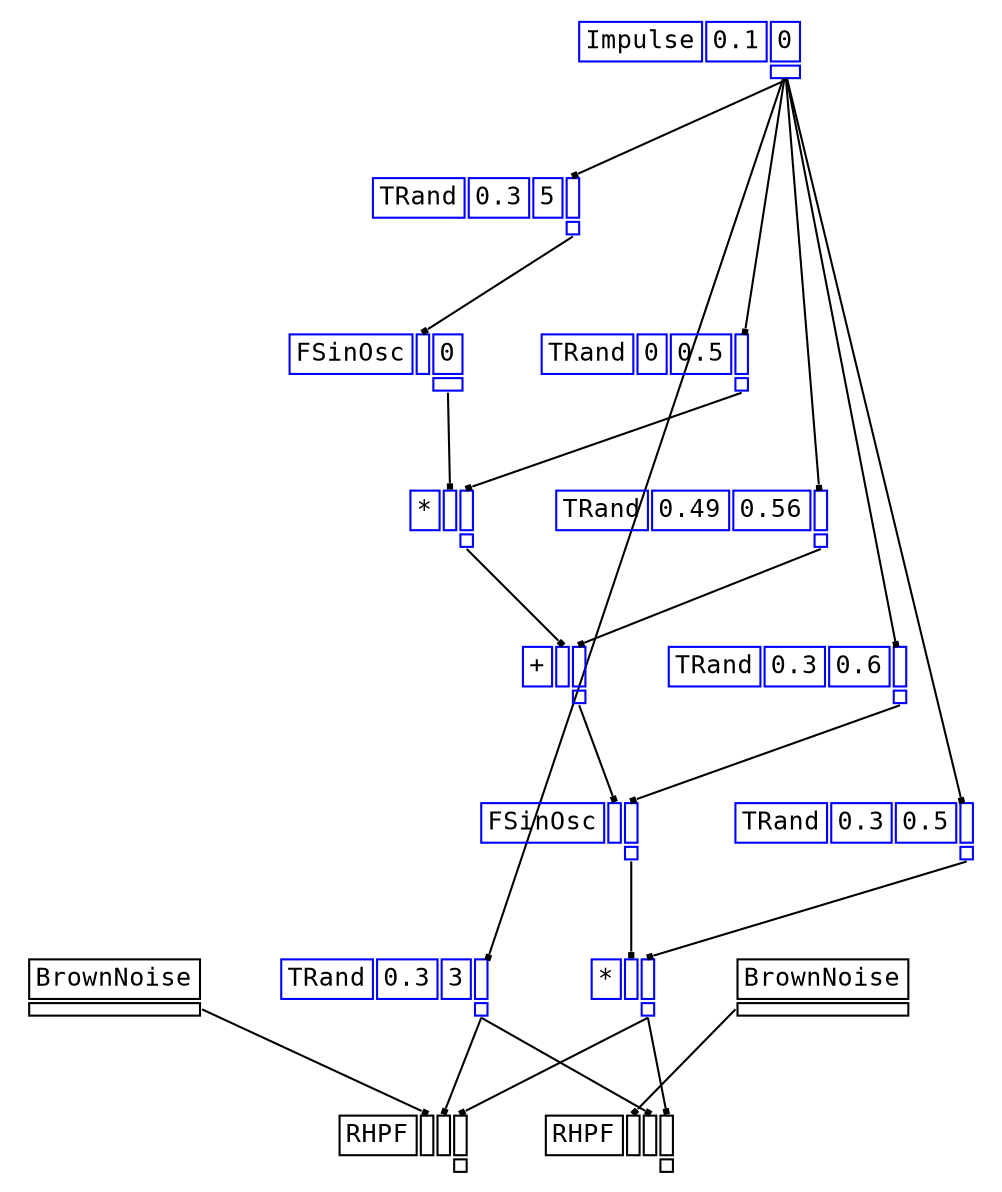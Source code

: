 digraph Anonymous {
graph [splines=false];
node [fontsize=12,fontname="Courier"];
edge [arrowhead=box,arrowsize=0.25];
u_0[shape="plaintext",color="black",label=<<TABLE BORDER="0" CELLBORDER="1"><TR><TD>BrownNoise</TD></TR><TR><TD PORT="o_0" ID="u_0:o_0"></TD></TR></TABLE>>];
u_5[shape="plaintext",color="blue",label=<<TABLE BORDER="0" CELLBORDER="1"><TR><TD>Impulse</TD><TD ID="u_5:K_0">0.1</TD><TD ID="u_5:K_1">0</TD></TR><TR><TD BORDER="0"></TD><TD BORDER="0"></TD><TD PORT="o_0" ID="u_5:o_0"></TD></TR></TABLE>>];
u_6[shape="plaintext",color="blue",label=<<TABLE BORDER="0" CELLBORDER="1"><TR><TD>TRand</TD><TD ID="u_6:K_0">0.3</TD><TD ID="u_6:K_1">3</TD><TD PORT="i_2" ID="u_6:i_2"></TD></TR><TR><TD BORDER="0"></TD><TD BORDER="0"></TD><TD BORDER="0"></TD><TD PORT="o_0" ID="u_6:o_0"></TD></TR></TABLE>>];
u_8[shape="plaintext",color="blue",label=<<TABLE BORDER="0" CELLBORDER="1"><TR><TD>TRand</TD><TD ID="u_8:K_0">0.3</TD><TD ID="u_8:K_1">5</TD><TD PORT="i_2" ID="u_8:i_2"></TD></TR><TR><TD BORDER="0"></TD><TD BORDER="0"></TD><TD BORDER="0"></TD><TD PORT="o_0" ID="u_8:o_0"></TD></TR></TABLE>>];
u_9[shape="plaintext",color="blue",label=<<TABLE BORDER="0" CELLBORDER="1"><TR><TD>FSinOsc</TD><TD PORT="i_0" ID="u_9:i_0"></TD><TD ID="u_9:K_1">0</TD></TR><TR><TD BORDER="0"></TD><TD BORDER="0"></TD><TD PORT="o_0" ID="u_9:o_0"></TD></TR></TABLE>>];
u_11[shape="plaintext",color="blue",label=<<TABLE BORDER="0" CELLBORDER="1"><TR><TD>TRand</TD><TD ID="u_11:K_0">0</TD><TD ID="u_11:K_1">0.5</TD><TD PORT="i_2" ID="u_11:i_2"></TD></TR><TR><TD BORDER="0"></TD><TD BORDER="0"></TD><TD BORDER="0"></TD><TD PORT="o_0" ID="u_11:o_0"></TD></TR></TABLE>>];
u_12[shape="plaintext",color="blue",label=<<TABLE BORDER="0" CELLBORDER="1"><TR><TD>*</TD><TD PORT="i_0" ID="u_12:i_0"></TD><TD PORT="i_1" ID="u_12:i_1"></TD></TR><TR><TD BORDER="0"></TD><TD BORDER="0"></TD><TD PORT="o_0" ID="u_12:o_0"></TD></TR></TABLE>>];
u_15[shape="plaintext",color="blue",label=<<TABLE BORDER="0" CELLBORDER="1"><TR><TD>TRand</TD><TD ID="u_15:K_0">0.49</TD><TD ID="u_15:K_1">0.56</TD><TD PORT="i_2" ID="u_15:i_2"></TD></TR><TR><TD BORDER="0"></TD><TD BORDER="0"></TD><TD BORDER="0"></TD><TD PORT="o_0" ID="u_15:o_0"></TD></TR></TABLE>>];
u_16[shape="plaintext",color="blue",label=<<TABLE BORDER="0" CELLBORDER="1"><TR><TD>+</TD><TD PORT="i_0" ID="u_16:i_0"></TD><TD PORT="i_1" ID="u_16:i_1"></TD></TR><TR><TD BORDER="0"></TD><TD BORDER="0"></TD><TD PORT="o_0" ID="u_16:o_0"></TD></TR></TABLE>>];
u_18[shape="plaintext",color="blue",label=<<TABLE BORDER="0" CELLBORDER="1"><TR><TD>TRand</TD><TD ID="u_18:K_0">0.3</TD><TD ID="u_18:K_1">0.6</TD><TD PORT="i_2" ID="u_18:i_2"></TD></TR><TR><TD BORDER="0"></TD><TD BORDER="0"></TD><TD BORDER="0"></TD><TD PORT="o_0" ID="u_18:o_0"></TD></TR></TABLE>>];
u_19[shape="plaintext",color="blue",label=<<TABLE BORDER="0" CELLBORDER="1"><TR><TD>FSinOsc</TD><TD PORT="i_0" ID="u_19:i_0"></TD><TD PORT="i_1" ID="u_19:i_1"></TD></TR><TR><TD BORDER="0"></TD><TD BORDER="0"></TD><TD PORT="o_0" ID="u_19:o_0"></TD></TR></TABLE>>];
u_20[shape="plaintext",color="blue",label=<<TABLE BORDER="0" CELLBORDER="1"><TR><TD>TRand</TD><TD ID="u_20:K_0">0.3</TD><TD ID="u_20:K_1">0.5</TD><TD PORT="i_2" ID="u_20:i_2"></TD></TR><TR><TD BORDER="0"></TD><TD BORDER="0"></TD><TD BORDER="0"></TD><TD PORT="o_0" ID="u_20:o_0"></TD></TR></TABLE>>];
u_21[shape="plaintext",color="blue",label=<<TABLE BORDER="0" CELLBORDER="1"><TR><TD>*</TD><TD PORT="i_0" ID="u_21:i_0"></TD><TD PORT="i_1" ID="u_21:i_1"></TD></TR><TR><TD BORDER="0"></TD><TD BORDER="0"></TD><TD PORT="o_0" ID="u_21:o_0"></TD></TR></TABLE>>];
u_22[shape="plaintext",color="black",label=<<TABLE BORDER="0" CELLBORDER="1"><TR><TD>RHPF</TD><TD PORT="i_0" ID="u_22:i_0"></TD><TD PORT="i_1" ID="u_22:i_1"></TD><TD PORT="i_2" ID="u_22:i_2"></TD></TR><TR><TD BORDER="0"></TD><TD BORDER="0"></TD><TD BORDER="0"></TD><TD PORT="o_0" ID="u_22:o_0"></TD></TR></TABLE>>];
u_23[shape="plaintext",color="black",label=<<TABLE BORDER="0" CELLBORDER="1"><TR><TD>BrownNoise</TD></TR><TR><TD PORT="o_0" ID="u_23:o_0"></TD></TR></TABLE>>];
u_24[shape="plaintext",color="black",label=<<TABLE BORDER="0" CELLBORDER="1"><TR><TD>RHPF</TD><TD PORT="i_0" ID="u_24:i_0"></TD><TD PORT="i_1" ID="u_24:i_1"></TD><TD PORT="i_2" ID="u_24:i_2"></TD></TR><TR><TD BORDER="0"></TD><TD BORDER="0"></TD><TD BORDER="0"></TD><TD PORT="o_0" ID="u_24:o_0"></TD></TR></TABLE>>];
u_5:o_0 -> u_6:i_2;
u_5:o_0 -> u_8:i_2;
u_8:o_0 -> u_9:i_0;
u_5:o_0 -> u_11:i_2;
u_9:o_0 -> u_12:i_0;
u_11:o_0 -> u_12:i_1;
u_5:o_0 -> u_15:i_2;
u_12:o_0 -> u_16:i_0;
u_15:o_0 -> u_16:i_1;
u_5:o_0 -> u_18:i_2;
u_16:o_0 -> u_19:i_0;
u_18:o_0 -> u_19:i_1;
u_5:o_0 -> u_20:i_2;
u_19:o_0 -> u_21:i_0;
u_20:o_0 -> u_21:i_1;
u_0:o_0 -> u_22:i_0;
u_6:o_0 -> u_22:i_1;
u_21:o_0 -> u_22:i_2;
u_23:o_0 -> u_24:i_0;
u_6:o_0 -> u_24:i_1;
u_21:o_0 -> u_24:i_2;
}
